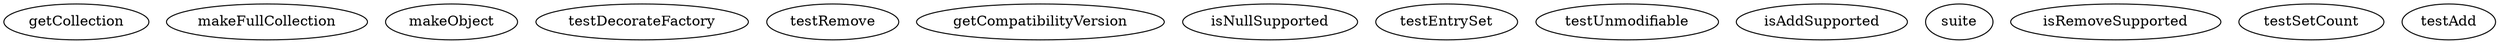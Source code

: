 digraph G {
getCollection;
makeFullCollection;
makeObject;
testDecorateFactory;
testRemove;
getCompatibilityVersion;
isNullSupported;
testEntrySet;
testUnmodifiable;
isAddSupported;
suite;
isRemoveSupported;
testSetCount;
testAdd;
}